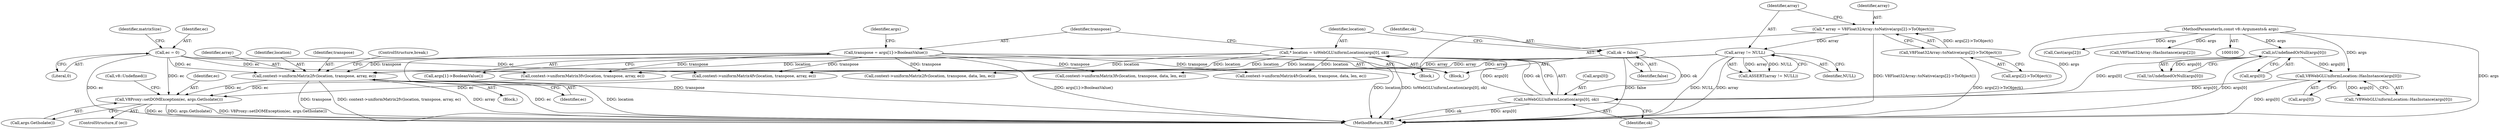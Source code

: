 digraph "0_Chrome_e9372a1bfd3588a80fcf49aa07321f0971dd6091_63@pointer" {
"1000175" [label="(Call,context->uniformMatrix2fv(location, transpose, array, ec))"];
"1000141" [label="(Call,* location = toWebGLUniformLocation(args[0], ok))"];
"1000143" [label="(Call,toWebGLUniformLocation(args[0], ok))"];
"1000128" [label="(Call,V8WebGLUniformLocation::HasInstance(args[0]))"];
"1000123" [label="(Call,isUndefinedOrNull(args[0]))"];
"1000101" [label="(MethodParameterIn,const v8::Arguments& args)"];
"1000137" [label="(Call,ok = false)"];
"1000149" [label="(Call,transpose = args[1]->BooleanValue())"];
"1000164" [label="(Call,array != NULL)"];
"1000159" [label="(Call,* array = V8Float32Array::toNative(args[2]->ToObject()))"];
"1000161" [label="(Call,V8Float32Array::toNative(args[2]->ToObject()))"];
"1000168" [label="(Call,ec = 0)"];
"1000200" [label="(Call,V8Proxy::setDOMException(ec, args.GetIsolate()))"];
"1000189" [label="(Call,context->uniformMatrix4fv(location, transpose, array, ec))"];
"1000142" [label="(Identifier,location)"];
"1000138" [label="(Identifier,ok)"];
"1000204" [label="(Call,v8::Undefined())"];
"1000182" [label="(Call,context->uniformMatrix3fv(location, transpose, array, ec))"];
"1000101" [label="(MethodParameterIn,const v8::Arguments& args)"];
"1000179" [label="(Identifier,ec)"];
"1000163" [label="(Call,ASSERT(array != NULL))"];
"1000170" [label="(Literal,0)"];
"1000151" [label="(Call,args[1]->BooleanValue())"];
"1000157" [label="(Block,)"];
"1000180" [label="(ControlStructure,break;)"];
"1000144" [label="(Call,args[0])"];
"1000166" [label="(Identifier,NULL)"];
"1000127" [label="(Call,!V8WebGLUniformLocation::HasInstance(args[0]))"];
"1000253" [label="(Call,context->uniformMatrix3fv(location, transpose, data, len, ec))"];
"1000124" [label="(Call,args[0])"];
"1000178" [label="(Identifier,array)"];
"1000141" [label="(Call,* location = toWebGLUniformLocation(args[0], ok))"];
"1000173" [label="(Block,)"];
"1000123" [label="(Call,isUndefinedOrNull(args[0]))"];
"1000129" [label="(Call,args[0])"];
"1000147" [label="(Identifier,ok)"];
"1000137" [label="(Call,ok = false)"];
"1000176" [label="(Identifier,location)"];
"1000168" [label="(Call,ec = 0)"];
"1000150" [label="(Identifier,transpose)"];
"1000200" [label="(Call,V8Proxy::setDOMException(ec, args.GetIsolate()))"];
"1000159" [label="(Call,* array = V8Float32Array::toNative(args[2]->ToObject()))"];
"1000128" [label="(Call,V8WebGLUniformLocation::HasInstance(args[0]))"];
"1000165" [label="(Identifier,array)"];
"1000149" [label="(Call,transpose = args[1]->BooleanValue())"];
"1000175" [label="(Call,context->uniformMatrix2fv(location, transpose, array, ec))"];
"1000172" [label="(Identifier,matrixSize)"];
"1000198" [label="(ControlStructure,if (ec))"];
"1000161" [label="(Call,V8Float32Array::toNative(args[2]->ToObject()))"];
"1000280" [label="(MethodReturn,RET)"];
"1000214" [label="(Call,Cast(args[2]))"];
"1000261" [label="(Call,context->uniformMatrix4fv(location, transpose, data, len, ec))"];
"1000201" [label="(Identifier,ec)"];
"1000177" [label="(Identifier,transpose)"];
"1000245" [label="(Call,context->uniformMatrix2fv(location, transpose, data, len, ec))"];
"1000155" [label="(Identifier,args)"];
"1000139" [label="(Identifier,false)"];
"1000122" [label="(Call,!isUndefinedOrNull(args[0]))"];
"1000164" [label="(Call,array != NULL)"];
"1000103" [label="(Block,)"];
"1000143" [label="(Call,toWebGLUniformLocation(args[0], ok))"];
"1000160" [label="(Identifier,array)"];
"1000162" [label="(Call,args[2]->ToObject())"];
"1000169" [label="(Identifier,ec)"];
"1000202" [label="(Call,args.GetIsolate())"];
"1000153" [label="(Call,V8Float32Array::HasInstance(args[2]))"];
"1000175" -> "1000173"  [label="AST: "];
"1000175" -> "1000179"  [label="CFG: "];
"1000176" -> "1000175"  [label="AST: "];
"1000177" -> "1000175"  [label="AST: "];
"1000178" -> "1000175"  [label="AST: "];
"1000179" -> "1000175"  [label="AST: "];
"1000180" -> "1000175"  [label="CFG: "];
"1000175" -> "1000280"  [label="DDG: array"];
"1000175" -> "1000280"  [label="DDG: ec"];
"1000175" -> "1000280"  [label="DDG: location"];
"1000175" -> "1000280"  [label="DDG: transpose"];
"1000175" -> "1000280"  [label="DDG: context->uniformMatrix2fv(location, transpose, array, ec)"];
"1000141" -> "1000175"  [label="DDG: location"];
"1000149" -> "1000175"  [label="DDG: transpose"];
"1000164" -> "1000175"  [label="DDG: array"];
"1000168" -> "1000175"  [label="DDG: ec"];
"1000175" -> "1000200"  [label="DDG: ec"];
"1000141" -> "1000103"  [label="AST: "];
"1000141" -> "1000143"  [label="CFG: "];
"1000142" -> "1000141"  [label="AST: "];
"1000143" -> "1000141"  [label="AST: "];
"1000150" -> "1000141"  [label="CFG: "];
"1000141" -> "1000280"  [label="DDG: location"];
"1000141" -> "1000280"  [label="DDG: toWebGLUniformLocation(args[0], ok)"];
"1000143" -> "1000141"  [label="DDG: args[0]"];
"1000143" -> "1000141"  [label="DDG: ok"];
"1000141" -> "1000182"  [label="DDG: location"];
"1000141" -> "1000189"  [label="DDG: location"];
"1000141" -> "1000245"  [label="DDG: location"];
"1000141" -> "1000253"  [label="DDG: location"];
"1000141" -> "1000261"  [label="DDG: location"];
"1000143" -> "1000147"  [label="CFG: "];
"1000144" -> "1000143"  [label="AST: "];
"1000147" -> "1000143"  [label="AST: "];
"1000143" -> "1000280"  [label="DDG: args[0]"];
"1000143" -> "1000280"  [label="DDG: ok"];
"1000128" -> "1000143"  [label="DDG: args[0]"];
"1000123" -> "1000143"  [label="DDG: args[0]"];
"1000101" -> "1000143"  [label="DDG: args"];
"1000137" -> "1000143"  [label="DDG: ok"];
"1000128" -> "1000127"  [label="AST: "];
"1000128" -> "1000129"  [label="CFG: "];
"1000129" -> "1000128"  [label="AST: "];
"1000127" -> "1000128"  [label="CFG: "];
"1000128" -> "1000280"  [label="DDG: args[0]"];
"1000128" -> "1000127"  [label="DDG: args[0]"];
"1000123" -> "1000128"  [label="DDG: args[0]"];
"1000101" -> "1000128"  [label="DDG: args"];
"1000123" -> "1000122"  [label="AST: "];
"1000123" -> "1000124"  [label="CFG: "];
"1000124" -> "1000123"  [label="AST: "];
"1000122" -> "1000123"  [label="CFG: "];
"1000123" -> "1000280"  [label="DDG: args[0]"];
"1000123" -> "1000122"  [label="DDG: args[0]"];
"1000101" -> "1000123"  [label="DDG: args"];
"1000101" -> "1000100"  [label="AST: "];
"1000101" -> "1000280"  [label="DDG: args"];
"1000101" -> "1000153"  [label="DDG: args"];
"1000101" -> "1000214"  [label="DDG: args"];
"1000137" -> "1000103"  [label="AST: "];
"1000137" -> "1000139"  [label="CFG: "];
"1000138" -> "1000137"  [label="AST: "];
"1000139" -> "1000137"  [label="AST: "];
"1000142" -> "1000137"  [label="CFG: "];
"1000137" -> "1000280"  [label="DDG: false"];
"1000149" -> "1000103"  [label="AST: "];
"1000149" -> "1000151"  [label="CFG: "];
"1000150" -> "1000149"  [label="AST: "];
"1000151" -> "1000149"  [label="AST: "];
"1000155" -> "1000149"  [label="CFG: "];
"1000149" -> "1000280"  [label="DDG: args[1]->BooleanValue()"];
"1000149" -> "1000280"  [label="DDG: transpose"];
"1000149" -> "1000182"  [label="DDG: transpose"];
"1000149" -> "1000189"  [label="DDG: transpose"];
"1000149" -> "1000245"  [label="DDG: transpose"];
"1000149" -> "1000253"  [label="DDG: transpose"];
"1000149" -> "1000261"  [label="DDG: transpose"];
"1000164" -> "1000163"  [label="AST: "];
"1000164" -> "1000166"  [label="CFG: "];
"1000165" -> "1000164"  [label="AST: "];
"1000166" -> "1000164"  [label="AST: "];
"1000163" -> "1000164"  [label="CFG: "];
"1000164" -> "1000280"  [label="DDG: NULL"];
"1000164" -> "1000280"  [label="DDG: array"];
"1000164" -> "1000163"  [label="DDG: array"];
"1000164" -> "1000163"  [label="DDG: NULL"];
"1000159" -> "1000164"  [label="DDG: array"];
"1000164" -> "1000182"  [label="DDG: array"];
"1000164" -> "1000189"  [label="DDG: array"];
"1000159" -> "1000157"  [label="AST: "];
"1000159" -> "1000161"  [label="CFG: "];
"1000160" -> "1000159"  [label="AST: "];
"1000161" -> "1000159"  [label="AST: "];
"1000165" -> "1000159"  [label="CFG: "];
"1000159" -> "1000280"  [label="DDG: V8Float32Array::toNative(args[2]->ToObject())"];
"1000161" -> "1000159"  [label="DDG: args[2]->ToObject()"];
"1000161" -> "1000162"  [label="CFG: "];
"1000162" -> "1000161"  [label="AST: "];
"1000161" -> "1000280"  [label="DDG: args[2]->ToObject()"];
"1000168" -> "1000157"  [label="AST: "];
"1000168" -> "1000170"  [label="CFG: "];
"1000169" -> "1000168"  [label="AST: "];
"1000170" -> "1000168"  [label="AST: "];
"1000172" -> "1000168"  [label="CFG: "];
"1000168" -> "1000280"  [label="DDG: ec"];
"1000168" -> "1000182"  [label="DDG: ec"];
"1000168" -> "1000189"  [label="DDG: ec"];
"1000168" -> "1000200"  [label="DDG: ec"];
"1000200" -> "1000198"  [label="AST: "];
"1000200" -> "1000202"  [label="CFG: "];
"1000201" -> "1000200"  [label="AST: "];
"1000202" -> "1000200"  [label="AST: "];
"1000204" -> "1000200"  [label="CFG: "];
"1000200" -> "1000280"  [label="DDG: V8Proxy::setDOMException(ec, args.GetIsolate())"];
"1000200" -> "1000280"  [label="DDG: ec"];
"1000200" -> "1000280"  [label="DDG: args.GetIsolate()"];
"1000182" -> "1000200"  [label="DDG: ec"];
"1000189" -> "1000200"  [label="DDG: ec"];
}
